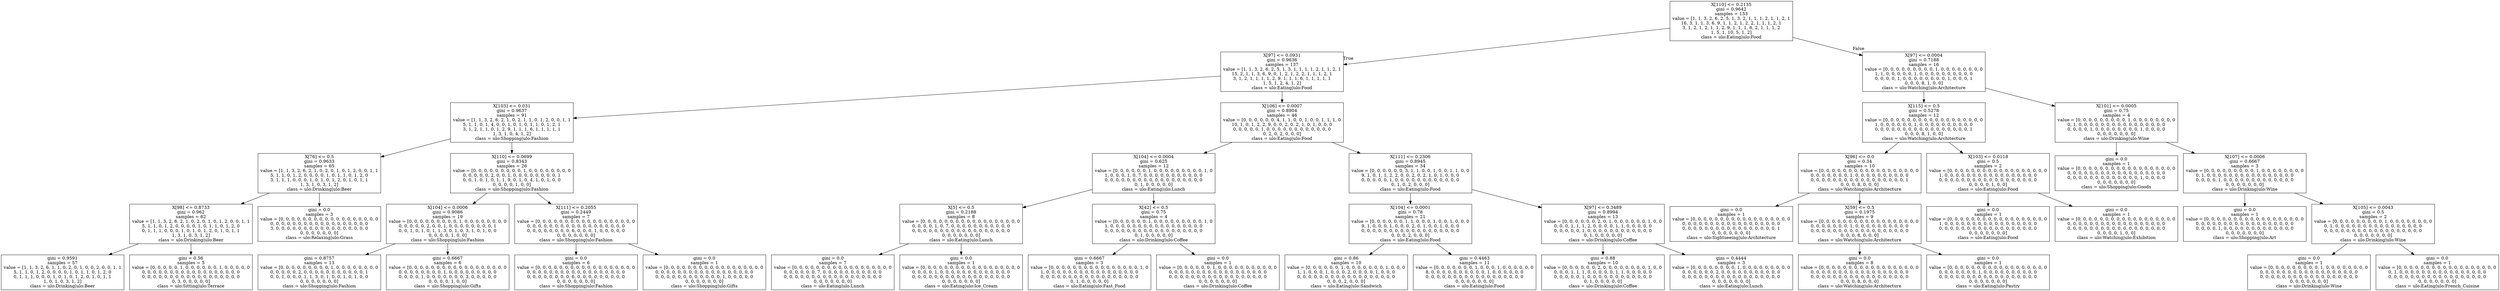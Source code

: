 digraph Tree {
node [shape=box] ;
0 [label="X[110] <= 0.2135\ngini = 0.9642\nsamples = 153\nvalue = [1, 1, 3, 2, 6, 2, 5, 1, 3, 2, 1, 1, 1, 2, 1, 1, 2, 1\n16, 3, 1, 1, 3, 6, 9, 1, 1, 2, 1, 2, 2, 1, 1, 1, 2, 1\n3, 1, 2, 1, 2, 1, 1, 2, 9, 1, 1, 1, 6, 2, 1, 1, 1, 2\n1, 5, 1, 10, 5, 1, 2]\nclass = ulo:Eating|ulo:Food"] ;
1 [label="X[97] <= 0.0931\ngini = 0.9636\nsamples = 137\nvalue = [1, 1, 3, 2, 6, 2, 5, 1, 3, 1, 1, 1, 1, 2, 1, 1, 2, 1\n15, 2, 1, 1, 3, 6, 9, 0, 1, 2, 1, 2, 2, 1, 1, 1, 2, 1\n3, 1, 2, 1, 1, 1, 1, 2, 9, 1, 1, 1, 6, 1, 1, 1, 1, 1\n1, 5, 1, 2, 4, 1, 2]\nclass = ulo:Eating|ulo:Food"] ;
0 -> 1 [labeldistance=2.5, labelangle=45, headlabel="True"] ;
2 [label="X[103] <= 0.031\ngini = 0.9637\nsamples = 91\nvalue = [1, 1, 3, 2, 6, 2, 1, 0, 2, 1, 1, 0, 1, 2, 0, 0, 1, 1\n5, 1, 1, 0, 1, 4, 0, 0, 1, 0, 1, 0, 1, 1, 0, 1, 2, 1\n3, 1, 2, 1, 1, 0, 1, 2, 9, 1, 1, 1, 6, 1, 1, 1, 1, 1\n1, 3, 1, 0, 4, 1, 2]\nclass = ulo:Shopping|ulo:Fashion"] ;
1 -> 2 ;
3 [label="X[76] <= 0.5\ngini = 0.9633\nsamples = 65\nvalue = [1, 1, 3, 2, 6, 2, 1, 0, 2, 0, 1, 0, 1, 2, 0, 0, 1, 1\n5, 1, 1, 0, 1, 2, 0, 0, 0, 0, 1, 0, 1, 1, 0, 1, 2, 0\n3, 1, 1, 1, 0, 0, 0, 1, 0, 1, 0, 1, 2, 0, 1, 0, 1, 1\n1, 3, 1, 0, 3, 1, 2]\nclass = ulo:Drinking|ulo:Beer"] ;
2 -> 3 ;
4 [label="X[98] <= 0.8733\ngini = 0.962\nsamples = 62\nvalue = [1, 1, 3, 2, 6, 2, 1, 0, 2, 0, 1, 0, 1, 2, 0, 0, 1, 1\n5, 1, 1, 0, 1, 2, 0, 0, 0, 0, 1, 0, 1, 1, 0, 1, 2, 0\n0, 1, 1, 1, 0, 0, 0, 1, 0, 1, 0, 1, 2, 0, 1, 0, 1, 1\n1, 3, 1, 0, 3, 1, 2]\nclass = ulo:Drinking|ulo:Beer"] ;
3 -> 4 ;
5 [label="gini = 0.9591\nsamples = 57\nvalue = [1, 1, 3, 2, 6, 1, 1, 0, 2, 0, 1, 0, 0, 2, 0, 0, 1, 1\n5, 1, 1, 0, 1, 2, 0, 0, 0, 0, 1, 0, 1, 1, 0, 1, 2, 0\n0, 1, 1, 1, 0, 0, 0, 1, 0, 1, 0, 1, 2, 0, 1, 0, 1, 1\n1, 0, 1, 0, 3, 1, 2]\nclass = ulo:Drinking|ulo:Beer"] ;
4 -> 5 ;
6 [label="gini = 0.56\nsamples = 5\nvalue = [0, 0, 0, 0, 0, 1, 0, 0, 0, 0, 0, 0, 1, 0, 0, 0, 0, 0\n0, 0, 0, 0, 0, 0, 0, 0, 0, 0, 0, 0, 0, 0, 0, 0, 0, 0\n0, 0, 0, 0, 0, 0, 0, 0, 0, 0, 0, 0, 0, 0, 0, 0, 0, 0\n0, 3, 0, 0, 0, 0, 0]\nclass = ulo:Sitting|ulo:Terrace"] ;
4 -> 6 ;
7 [label="gini = 0.0\nsamples = 3\nvalue = [0, 0, 0, 0, 0, 0, 0, 0, 0, 0, 0, 0, 0, 0, 0, 0, 0, 0\n0, 0, 0, 0, 0, 0, 0, 0, 0, 0, 0, 0, 0, 0, 0, 0, 0, 0\n3, 0, 0, 0, 0, 0, 0, 0, 0, 0, 0, 0, 0, 0, 0, 0, 0, 0\n0, 0, 0, 0, 0, 0, 0]\nclass = ulo:Relaxing|ulo:Grass"] ;
3 -> 7 ;
8 [label="X[110] <= 0.0699\ngini = 0.8343\nsamples = 26\nvalue = [0, 0, 0, 0, 0, 0, 0, 0, 0, 1, 0, 0, 0, 0, 0, 0, 0, 0\n0, 0, 0, 0, 0, 2, 0, 0, 1, 0, 0, 0, 0, 0, 0, 0, 0, 1\n0, 0, 1, 0, 1, 0, 1, 1, 9, 0, 1, 0, 4, 1, 0, 1, 0, 0\n0, 0, 0, 0, 1, 0, 0]\nclass = ulo:Shopping|ulo:Fashion"] ;
2 -> 8 ;
9 [label="X[104] <= 0.0006\ngini = 0.9086\nsamples = 19\nvalue = [0, 0, 0, 0, 0, 0, 0, 0, 0, 1, 0, 0, 0, 0, 0, 0, 0, 0\n0, 0, 0, 0, 0, 2, 0, 0, 1, 0, 0, 0, 0, 0, 0, 0, 0, 1\n0, 0, 1, 0, 1, 0, 1, 1, 3, 0, 1, 0, 3, 1, 0, 1, 0, 0\n0, 0, 0, 0, 1, 0, 0]\nclass = ulo:Shopping|ulo:Fashion"] ;
8 -> 9 ;
10 [label="gini = 0.8757\nsamples = 13\nvalue = [0, 0, 0, 0, 0, 0, 0, 0, 0, 1, 0, 0, 0, 0, 0, 0, 0, 0\n0, 0, 0, 0, 0, 2, 0, 0, 0, 0, 0, 0, 0, 0, 0, 0, 0, 1\n0, 0, 1, 0, 0, 0, 1, 1, 3, 0, 1, 0, 0, 1, 0, 1, 0, 0\n0, 0, 0, 0, 0, 0, 0]\nclass = ulo:Shopping|ulo:Fashion"] ;
9 -> 10 ;
11 [label="gini = 0.6667\nsamples = 6\nvalue = [0, 0, 0, 0, 0, 0, 0, 0, 0, 0, 0, 0, 0, 0, 0, 0, 0, 0\n0, 0, 0, 0, 0, 0, 0, 0, 1, 0, 0, 0, 0, 0, 0, 0, 0, 0\n0, 0, 0, 0, 1, 0, 0, 0, 0, 0, 0, 0, 3, 0, 0, 0, 0, 0\n0, 0, 0, 0, 1, 0, 0]\nclass = ulo:Shopping|ulo:Gifts"] ;
9 -> 11 ;
12 [label="X[111] <= 0.2055\ngini = 0.2449\nsamples = 7\nvalue = [0, 0, 0, 0, 0, 0, 0, 0, 0, 0, 0, 0, 0, 0, 0, 0, 0, 0\n0, 0, 0, 0, 0, 0, 0, 0, 0, 0, 0, 0, 0, 0, 0, 0, 0, 0\n0, 0, 0, 0, 0, 0, 0, 0, 6, 0, 0, 0, 1, 0, 0, 0, 0, 0\n0, 0, 0, 0, 0, 0, 0]\nclass = ulo:Shopping|ulo:Fashion"] ;
8 -> 12 ;
13 [label="gini = 0.0\nsamples = 6\nvalue = [0, 0, 0, 0, 0, 0, 0, 0, 0, 0, 0, 0, 0, 0, 0, 0, 0, 0\n0, 0, 0, 0, 0, 0, 0, 0, 0, 0, 0, 0, 0, 0, 0, 0, 0, 0\n0, 0, 0, 0, 0, 0, 0, 0, 6, 0, 0, 0, 0, 0, 0, 0, 0, 0\n0, 0, 0, 0, 0, 0, 0]\nclass = ulo:Shopping|ulo:Fashion"] ;
12 -> 13 ;
14 [label="gini = 0.0\nsamples = 1\nvalue = [0, 0, 0, 0, 0, 0, 0, 0, 0, 0, 0, 0, 0, 0, 0, 0, 0, 0\n0, 0, 0, 0, 0, 0, 0, 0, 0, 0, 0, 0, 0, 0, 0, 0, 0, 0\n0, 0, 0, 0, 0, 0, 0, 0, 0, 0, 0, 0, 1, 0, 0, 0, 0, 0\n0, 0, 0, 0, 0, 0, 0]\nclass = ulo:Shopping|ulo:Gifts"] ;
12 -> 14 ;
15 [label="X[106] <= 0.0007\ngini = 0.8904\nsamples = 46\nvalue = [0, 0, 0, 0, 0, 0, 4, 1, 1, 0, 0, 1, 0, 0, 1, 1, 1, 0\n10, 1, 0, 1, 2, 2, 9, 0, 0, 2, 0, 2, 1, 0, 1, 0, 0, 0\n0, 0, 0, 0, 0, 1, 0, 0, 0, 0, 0, 0, 0, 0, 0, 0, 0, 0\n0, 2, 0, 2, 0, 0, 0]\nclass = ulo:Eating|ulo:Food"] ;
1 -> 15 ;
16 [label="X[104] <= 0.0004\ngini = 0.625\nsamples = 12\nvalue = [0, 0, 0, 0, 0, 0, 1, 0, 0, 0, 0, 0, 0, 0, 0, 0, 1, 0\n1, 0, 0, 0, 1, 0, 7, 0, 0, 0, 0, 0, 0, 0, 0, 0, 0, 0\n0, 0, 0, 0, 0, 0, 0, 0, 0, 0, 0, 0, 0, 0, 0, 0, 0, 0\n0, 1, 0, 0, 0, 0, 0]\nclass = ulo:Eating|ulo:Lunch"] ;
15 -> 16 ;
17 [label="X[5] <= 0.5\ngini = 0.2188\nsamples = 8\nvalue = [0, 0, 0, 0, 0, 0, 0, 0, 0, 0, 0, 0, 0, 0, 0, 0, 0, 0\n0, 0, 0, 0, 1, 0, 7, 0, 0, 0, 0, 0, 0, 0, 0, 0, 0, 0\n0, 0, 0, 0, 0, 0, 0, 0, 0, 0, 0, 0, 0, 0, 0, 0, 0, 0\n0, 0, 0, 0, 0, 0, 0]\nclass = ulo:Eating|ulo:Lunch"] ;
16 -> 17 ;
18 [label="gini = 0.0\nsamples = 7\nvalue = [0, 0, 0, 0, 0, 0, 0, 0, 0, 0, 0, 0, 0, 0, 0, 0, 0, 0\n0, 0, 0, 0, 0, 0, 7, 0, 0, 0, 0, 0, 0, 0, 0, 0, 0, 0\n0, 0, 0, 0, 0, 0, 0, 0, 0, 0, 0, 0, 0, 0, 0, 0, 0, 0\n0, 0, 0, 0, 0, 0, 0]\nclass = ulo:Eating|ulo:Lunch"] ;
17 -> 18 ;
19 [label="gini = 0.0\nsamples = 1\nvalue = [0, 0, 0, 0, 0, 0, 0, 0, 0, 0, 0, 0, 0, 0, 0, 0, 0, 0\n0, 0, 0, 0, 1, 0, 0, 0, 0, 0, 0, 0, 0, 0, 0, 0, 0, 0\n0, 0, 0, 0, 0, 0, 0, 0, 0, 0, 0, 0, 0, 0, 0, 0, 0, 0\n0, 0, 0, 0, 0, 0, 0]\nclass = ulo:Eating|ulo:Ice_Cream"] ;
17 -> 19 ;
20 [label="X[42] <= 0.5\ngini = 0.75\nsamples = 4\nvalue = [0, 0, 0, 0, 0, 0, 1, 0, 0, 0, 0, 0, 0, 0, 0, 0, 1, 0\n1, 0, 0, 0, 0, 0, 0, 0, 0, 0, 0, 0, 0, 0, 0, 0, 0, 0\n0, 0, 0, 0, 0, 0, 0, 0, 0, 0, 0, 0, 0, 0, 0, 0, 0, 0\n0, 1, 0, 0, 0, 0, 0]\nclass = ulo:Drinking|ulo:Coffee"] ;
16 -> 20 ;
21 [label="gini = 0.6667\nsamples = 3\nvalue = [0, 0, 0, 0, 0, 0, 0, 0, 0, 0, 0, 0, 0, 0, 0, 0, 1, 0\n1, 0, 0, 0, 0, 0, 0, 0, 0, 0, 0, 0, 0, 0, 0, 0, 0, 0\n0, 0, 0, 0, 0, 0, 0, 0, 0, 0, 0, 0, 0, 0, 0, 0, 0, 0\n0, 1, 0, 0, 0, 0, 0]\nclass = ulo:Eating|ulo:Fast_Food"] ;
20 -> 21 ;
22 [label="gini = 0.0\nsamples = 1\nvalue = [0, 0, 0, 0, 0, 0, 1, 0, 0, 0, 0, 0, 0, 0, 0, 0, 0, 0\n0, 0, 0, 0, 0, 0, 0, 0, 0, 0, 0, 0, 0, 0, 0, 0, 0, 0\n0, 0, 0, 0, 0, 0, 0, 0, 0, 0, 0, 0, 0, 0, 0, 0, 0, 0\n0, 0, 0, 0, 0, 0, 0]\nclass = ulo:Drinking|ulo:Coffee"] ;
20 -> 22 ;
23 [label="X[111] <= 0.2306\ngini = 0.8945\nsamples = 34\nvalue = [0, 0, 0, 0, 0, 0, 3, 1, 1, 0, 0, 1, 0, 0, 1, 1, 0, 0\n9, 1, 0, 1, 1, 2, 2, 0, 0, 2, 0, 2, 1, 0, 1, 0, 0, 0\n0, 0, 0, 0, 0, 1, 0, 0, 0, 0, 0, 0, 0, 0, 0, 0, 0, 0\n0, 1, 0, 2, 0, 0, 0]\nclass = ulo:Eating|ulo:Food"] ;
15 -> 23 ;
24 [label="X[104] <= 0.0001\ngini = 0.78\nsamples = 21\nvalue = [0, 0, 0, 0, 0, 0, 1, 1, 0, 0, 0, 1, 0, 0, 1, 0, 0, 0\n9, 1, 0, 0, 0, 1, 0, 0, 0, 2, 0, 1, 0, 0, 1, 0, 0, 0\n0, 0, 0, 0, 0, 0, 0, 0, 0, 0, 0, 0, 0, 0, 0, 0, 0, 0\n0, 0, 0, 2, 0, 0, 0]\nclass = ulo:Eating|ulo:Food"] ;
23 -> 24 ;
25 [label="gini = 0.86\nsamples = 10\nvalue = [0, 0, 0, 0, 0, 0, 1, 0, 0, 0, 0, 0, 0, 0, 1, 0, 0, 0\n1, 1, 0, 0, 0, 1, 0, 0, 0, 2, 0, 0, 0, 0, 1, 0, 0, 0\n0, 0, 0, 0, 0, 0, 0, 0, 0, 0, 0, 0, 0, 0, 0, 0, 0, 0\n0, 0, 0, 2, 0, 0, 0]\nclass = ulo:Eating|ulo:Sandwich"] ;
24 -> 25 ;
26 [label="gini = 0.4463\nsamples = 11\nvalue = [0, 0, 0, 0, 0, 0, 0, 1, 0, 0, 0, 1, 0, 0, 0, 0, 0, 0\n8, 0, 0, 0, 0, 0, 0, 0, 0, 0, 0, 1, 0, 0, 0, 0, 0, 0\n0, 0, 0, 0, 0, 0, 0, 0, 0, 0, 0, 0, 0, 0, 0, 0, 0, 0\n0, 0, 0, 0, 0, 0, 0]\nclass = ulo:Eating|ulo:Food"] ;
24 -> 26 ;
27 [label="X[97] <= 0.3489\ngini = 0.8994\nsamples = 13\nvalue = [0, 0, 0, 0, 0, 0, 2, 0, 1, 0, 0, 0, 0, 0, 0, 1, 0, 0\n0, 0, 0, 1, 1, 1, 2, 0, 0, 0, 0, 1, 1, 0, 0, 0, 0, 0\n0, 0, 0, 0, 0, 1, 0, 0, 0, 0, 0, 0, 0, 0, 0, 0, 0, 0\n0, 1, 0, 0, 0, 0, 0]\nclass = ulo:Drinking|ulo:Coffee"] ;
23 -> 27 ;
28 [label="gini = 0.88\nsamples = 10\nvalue = [0, 0, 0, 0, 0, 0, 2, 0, 0, 0, 0, 0, 0, 0, 0, 1, 0, 0\n0, 0, 0, 1, 1, 1, 0, 0, 0, 0, 0, 1, 1, 0, 0, 0, 0, 0\n0, 0, 0, 0, 0, 1, 0, 0, 0, 0, 0, 0, 0, 0, 0, 0, 0, 0\n0, 1, 0, 0, 0, 0, 0]\nclass = ulo:Drinking|ulo:Coffee"] ;
27 -> 28 ;
29 [label="gini = 0.4444\nsamples = 3\nvalue = [0, 0, 0, 0, 0, 0, 0, 0, 1, 0, 0, 0, 0, 0, 0, 0, 0, 0\n0, 0, 0, 0, 0, 0, 2, 0, 0, 0, 0, 0, 0, 0, 0, 0, 0, 0\n0, 0, 0, 0, 0, 0, 0, 0, 0, 0, 0, 0, 0, 0, 0, 0, 0, 0\n0, 0, 0, 0, 0, 0, 0]\nclass = ulo:Eating|ulo:Lunch"] ;
27 -> 29 ;
30 [label="X[97] <= 0.0004\ngini = 0.7188\nsamples = 16\nvalue = [0, 0, 0, 0, 0, 0, 0, 0, 0, 1, 0, 0, 0, 0, 0, 0, 0, 0\n1, 1, 0, 0, 0, 0, 0, 1, 0, 0, 0, 0, 0, 0, 0, 0, 0, 0\n0, 0, 0, 0, 1, 0, 0, 0, 0, 0, 0, 0, 0, 1, 0, 0, 0, 1\n0, 0, 0, 8, 1, 0, 0]\nclass = ulo:Watching|ulo:Architecture"] ;
0 -> 30 [labeldistance=2.5, labelangle=-45, headlabel="False"] ;
31 [label="X[115] <= 0.5\ngini = 0.5278\nsamples = 12\nvalue = [0, 0, 0, 0, 0, 0, 0, 0, 0, 0, 0, 0, 0, 0, 0, 0, 0, 0\n1, 0, 0, 0, 0, 0, 0, 1, 0, 0, 0, 0, 0, 0, 0, 0, 0, 0\n0, 0, 0, 0, 0, 0, 0, 0, 0, 0, 0, 0, 0, 0, 0, 0, 0, 1\n0, 0, 0, 8, 1, 0, 0]\nclass = ulo:Watching|ulo:Architecture"] ;
30 -> 31 ;
32 [label="X[96] <= 0.0\ngini = 0.34\nsamples = 10\nvalue = [0, 0, 0, 0, 0, 0, 0, 0, 0, 0, 0, 0, 0, 0, 0, 0, 0, 0\n0, 0, 0, 0, 0, 0, 0, 1, 0, 0, 0, 0, 0, 0, 0, 0, 0, 0\n0, 0, 0, 0, 0, 0, 0, 0, 0, 0, 0, 0, 0, 0, 0, 0, 0, 1\n0, 0, 0, 8, 0, 0, 0]\nclass = ulo:Watching|ulo:Architecture"] ;
31 -> 32 ;
33 [label="gini = 0.0\nsamples = 1\nvalue = [0, 0, 0, 0, 0, 0, 0, 0, 0, 0, 0, 0, 0, 0, 0, 0, 0, 0\n0, 0, 0, 0, 0, 0, 0, 0, 0, 0, 0, 0, 0, 0, 0, 0, 0, 0\n0, 0, 0, 0, 0, 0, 0, 0, 0, 0, 0, 0, 0, 0, 0, 0, 0, 1\n0, 0, 0, 0, 0, 0, 0]\nclass = ulo:Sightseeing|ulo:Architecture"] ;
32 -> 33 ;
34 [label="X[59] <= 0.5\ngini = 0.1975\nsamples = 9\nvalue = [0, 0, 0, 0, 0, 0, 0, 0, 0, 0, 0, 0, 0, 0, 0, 0, 0, 0\n0, 0, 0, 0, 0, 0, 0, 1, 0, 0, 0, 0, 0, 0, 0, 0, 0, 0\n0, 0, 0, 0, 0, 0, 0, 0, 0, 0, 0, 0, 0, 0, 0, 0, 0, 0\n0, 0, 0, 8, 0, 0, 0]\nclass = ulo:Watching|ulo:Architecture"] ;
32 -> 34 ;
35 [label="gini = 0.0\nsamples = 8\nvalue = [0, 0, 0, 0, 0, 0, 0, 0, 0, 0, 0, 0, 0, 0, 0, 0, 0, 0\n0, 0, 0, 0, 0, 0, 0, 0, 0, 0, 0, 0, 0, 0, 0, 0, 0, 0\n0, 0, 0, 0, 0, 0, 0, 0, 0, 0, 0, 0, 0, 0, 0, 0, 0, 0\n0, 0, 0, 8, 0, 0, 0]\nclass = ulo:Watching|ulo:Architecture"] ;
34 -> 35 ;
36 [label="gini = 0.0\nsamples = 1\nvalue = [0, 0, 0, 0, 0, 0, 0, 0, 0, 0, 0, 0, 0, 0, 0, 0, 0, 0\n0, 0, 0, 0, 0, 0, 0, 1, 0, 0, 0, 0, 0, 0, 0, 0, 0, 0\n0, 0, 0, 0, 0, 0, 0, 0, 0, 0, 0, 0, 0, 0, 0, 0, 0, 0\n0, 0, 0, 0, 0, 0, 0]\nclass = ulo:Eating|ulo:Pastry"] ;
34 -> 36 ;
37 [label="X[103] <= 0.0118\ngini = 0.5\nsamples = 2\nvalue = [0, 0, 0, 0, 0, 0, 0, 0, 0, 0, 0, 0, 0, 0, 0, 0, 0, 0\n1, 0, 0, 0, 0, 0, 0, 0, 0, 0, 0, 0, 0, 0, 0, 0, 0, 0\n0, 0, 0, 0, 0, 0, 0, 0, 0, 0, 0, 0, 0, 0, 0, 0, 0, 0\n0, 0, 0, 0, 1, 0, 0]\nclass = ulo:Eating|ulo:Food"] ;
31 -> 37 ;
38 [label="gini = 0.0\nsamples = 1\nvalue = [0, 0, 0, 0, 0, 0, 0, 0, 0, 0, 0, 0, 0, 0, 0, 0, 0, 0\n1, 0, 0, 0, 0, 0, 0, 0, 0, 0, 0, 0, 0, 0, 0, 0, 0, 0\n0, 0, 0, 0, 0, 0, 0, 0, 0, 0, 0, 0, 0, 0, 0, 0, 0, 0\n0, 0, 0, 0, 0, 0, 0]\nclass = ulo:Eating|ulo:Food"] ;
37 -> 38 ;
39 [label="gini = 0.0\nsamples = 1\nvalue = [0, 0, 0, 0, 0, 0, 0, 0, 0, 0, 0, 0, 0, 0, 0, 0, 0, 0\n0, 0, 0, 0, 0, 0, 0, 0, 0, 0, 0, 0, 0, 0, 0, 0, 0, 0\n0, 0, 0, 0, 0, 0, 0, 0, 0, 0, 0, 0, 0, 0, 0, 0, 0, 0\n0, 0, 0, 0, 1, 0, 0]\nclass = ulo:Watching|ulo:Exhibition"] ;
37 -> 39 ;
40 [label="X[101] <= 0.0005\ngini = 0.75\nsamples = 4\nvalue = [0, 0, 0, 0, 0, 0, 0, 0, 0, 1, 0, 0, 0, 0, 0, 0, 0, 0\n0, 1, 0, 0, 0, 0, 0, 0, 0, 0, 0, 0, 0, 0, 0, 0, 0, 0\n0, 0, 0, 0, 1, 0, 0, 0, 0, 0, 0, 0, 0, 1, 0, 0, 0, 0\n0, 0, 0, 0, 0, 0, 0]\nclass = ulo:Drinking|ulo:Wine"] ;
30 -> 40 ;
41 [label="gini = 0.0\nsamples = 1\nvalue = [0, 0, 0, 0, 0, 0, 0, 0, 0, 0, 0, 0, 0, 0, 0, 0, 0, 0\n0, 0, 0, 0, 0, 0, 0, 0, 0, 0, 0, 0, 0, 0, 0, 0, 0, 0\n0, 0, 0, 0, 0, 0, 0, 0, 0, 0, 0, 0, 0, 1, 0, 0, 0, 0\n0, 0, 0, 0, 0, 0, 0]\nclass = ulo:Shopping|ulo:Goods"] ;
40 -> 41 ;
42 [label="X[107] <= 0.0006\ngini = 0.6667\nsamples = 3\nvalue = [0, 0, 0, 0, 0, 0, 0, 0, 0, 1, 0, 0, 0, 0, 0, 0, 0, 0\n0, 1, 0, 0, 0, 0, 0, 0, 0, 0, 0, 0, 0, 0, 0, 0, 0, 0\n0, 0, 0, 0, 1, 0, 0, 0, 0, 0, 0, 0, 0, 0, 0, 0, 0, 0\n0, 0, 0, 0, 0, 0, 0]\nclass = ulo:Drinking|ulo:Wine"] ;
40 -> 42 ;
43 [label="gini = 0.0\nsamples = 1\nvalue = [0, 0, 0, 0, 0, 0, 0, 0, 0, 0, 0, 0, 0, 0, 0, 0, 0, 0\n0, 0, 0, 0, 0, 0, 0, 0, 0, 0, 0, 0, 0, 0, 0, 0, 0, 0\n0, 0, 0, 0, 1, 0, 0, 0, 0, 0, 0, 0, 0, 0, 0, 0, 0, 0\n0, 0, 0, 0, 0, 0, 0]\nclass = ulo:Shopping|ulo:Art"] ;
42 -> 43 ;
44 [label="X[105] <= 0.0043\ngini = 0.5\nsamples = 2\nvalue = [0, 0, 0, 0, 0, 0, 0, 0, 0, 1, 0, 0, 0, 0, 0, 0, 0, 0\n0, 1, 0, 0, 0, 0, 0, 0, 0, 0, 0, 0, 0, 0, 0, 0, 0, 0\n0, 0, 0, 0, 0, 0, 0, 0, 0, 0, 0, 0, 0, 0, 0, 0, 0, 0\n0, 0, 0, 0, 0, 0, 0]\nclass = ulo:Drinking|ulo:Wine"] ;
42 -> 44 ;
45 [label="gini = 0.0\nsamples = 1\nvalue = [0, 0, 0, 0, 0, 0, 0, 0, 0, 1, 0, 0, 0, 0, 0, 0, 0, 0\n0, 0, 0, 0, 0, 0, 0, 0, 0, 0, 0, 0, 0, 0, 0, 0, 0, 0\n0, 0, 0, 0, 0, 0, 0, 0, 0, 0, 0, 0, 0, 0, 0, 0, 0, 0\n0, 0, 0, 0, 0, 0, 0]\nclass = ulo:Drinking|ulo:Wine"] ;
44 -> 45 ;
46 [label="gini = 0.0\nsamples = 1\nvalue = [0, 0, 0, 0, 0, 0, 0, 0, 0, 0, 0, 0, 0, 0, 0, 0, 0, 0\n0, 1, 0, 0, 0, 0, 0, 0, 0, 0, 0, 0, 0, 0, 0, 0, 0, 0\n0, 0, 0, 0, 0, 0, 0, 0, 0, 0, 0, 0, 0, 0, 0, 0, 0, 0\n0, 0, 0, 0, 0, 0, 0]\nclass = ulo:Eating|ulo:French_Cuisine"] ;
44 -> 46 ;
}